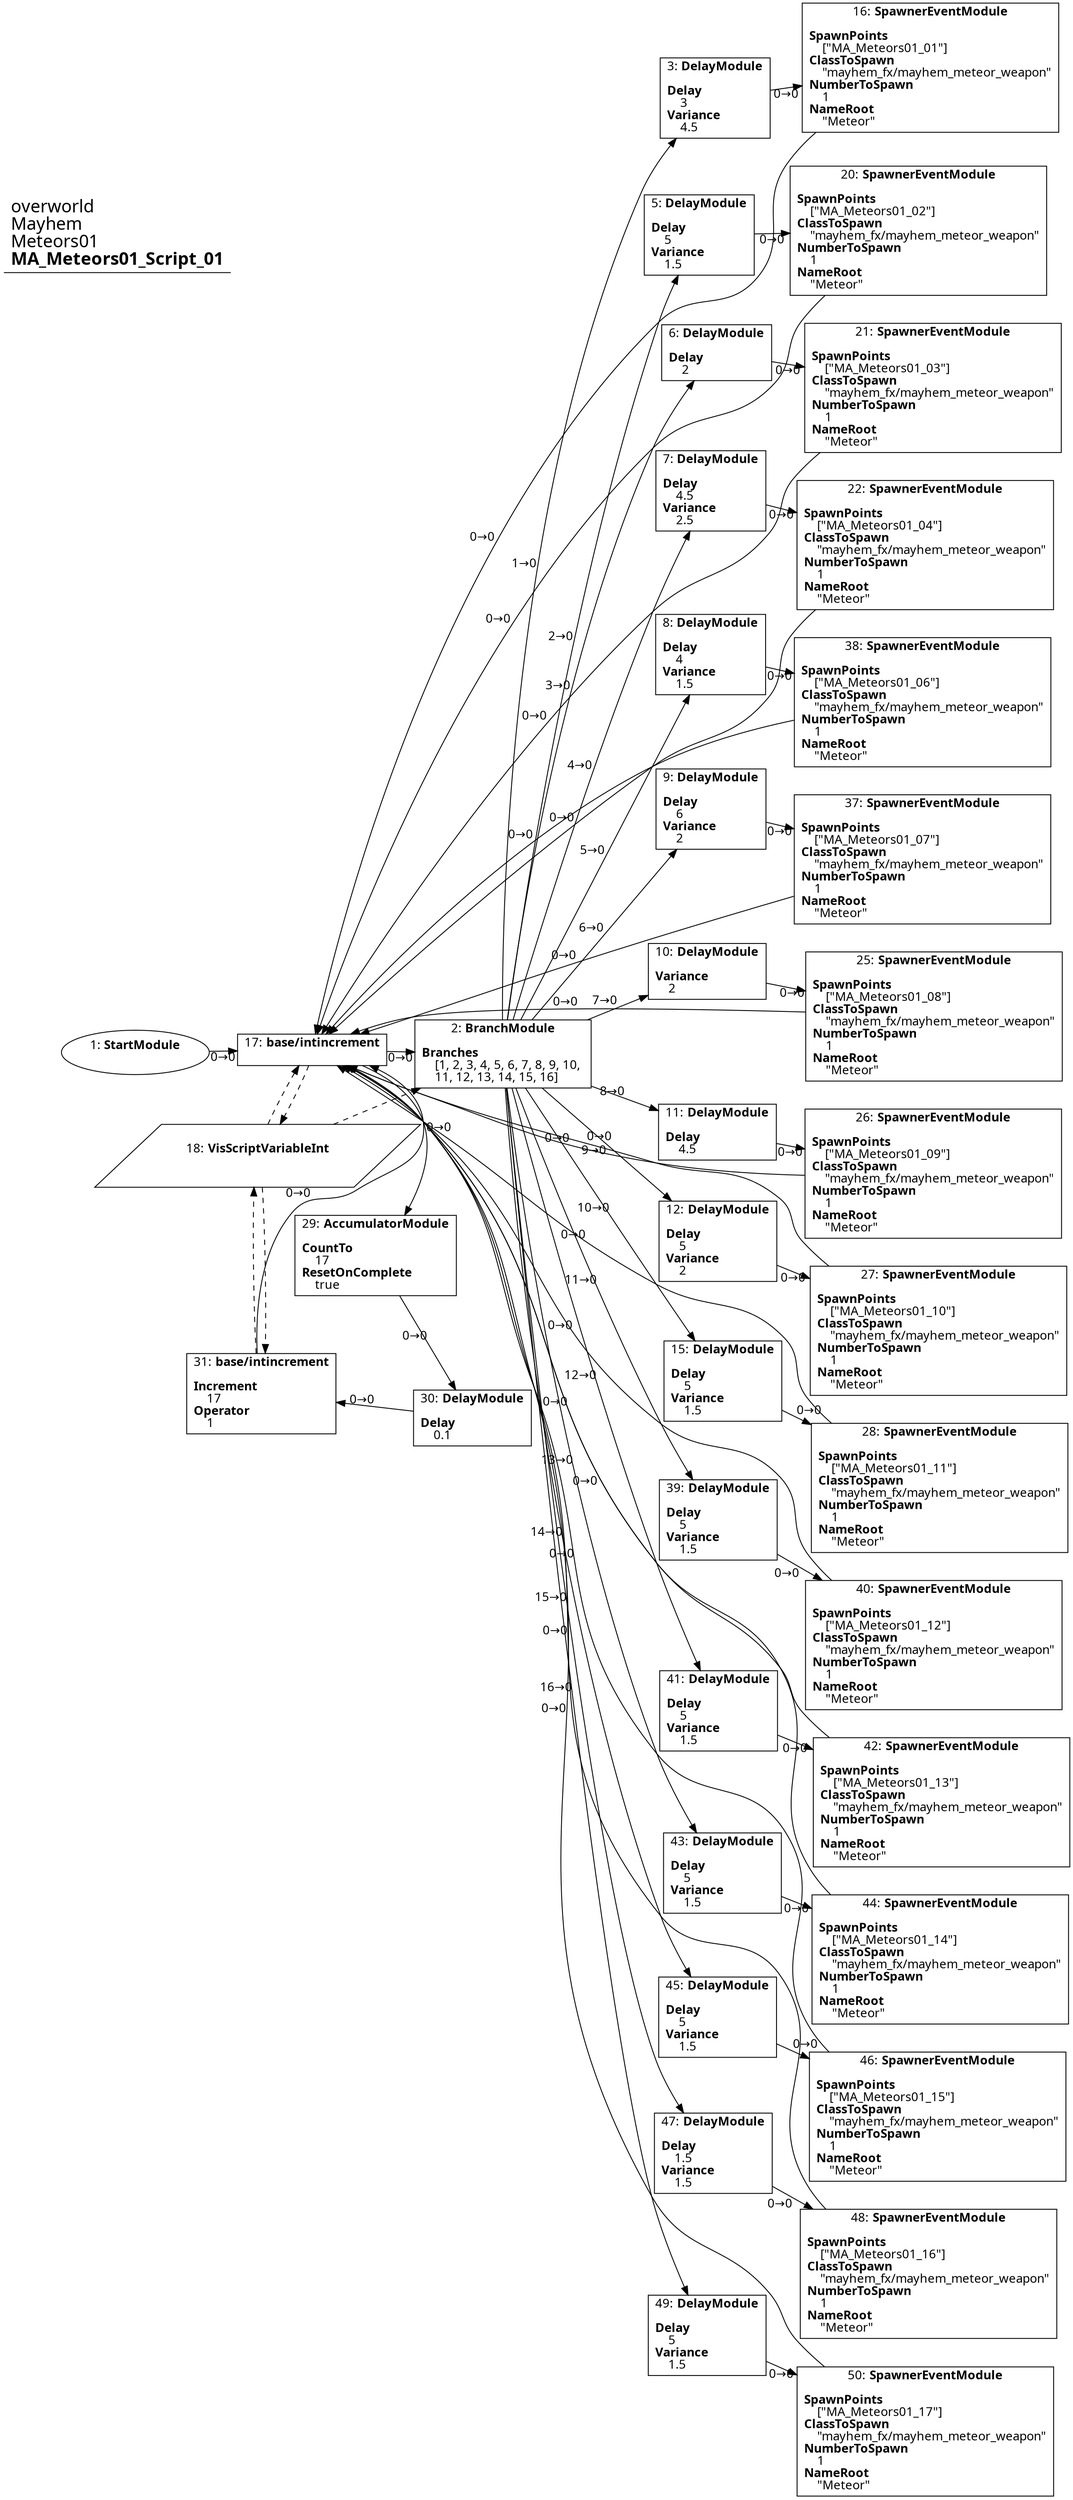 digraph {
    layout = fdp;
    overlap = prism;
    sep = "+16";
    splines = spline;

    node [ shape = box ];

    graph [ fontname = "Segoe UI" ];
    node [ fontname = "Segoe UI" ];
    edge [ fontname = "Segoe UI" ];

    1 [ label = <1: <b>StartModule</b><br/><br/>> ];
    1 [ shape = oval ]
    1 [ pos = "-0.208,-0.082!" ];
    1 -> 17 [ label = "0→0" ];

    2 [ label = <2: <b>BranchModule</b><br/><br/><b>Branches</b><br align="left"/>    [1, 2, 3, 4, 5, 6, 7, 8, 9, 10, <br align="left"/>    11, 12, 13, 14, 15, 16]<br align="left"/>> ];
    2 [ pos = "0.47800002,-0.083000004!" ];
    2 -> 5 [ label = "2→0" ];
    2 -> 6 [ label = "3→0" ];
    2 -> 7 [ label = "4→0" ];
    2 -> 8 [ label = "5→0" ];
    2 -> 10 [ label = "7→0" ];
    2 -> 11 [ label = "8→0" ];
    2 -> 12 [ label = "9→0" ];
    2 -> 15 [ label = "10→0" ];
    2 -> 39 [ label = "11→0" ];
    2 -> 41 [ label = "12→0" ];
    2 -> 43 [ label = "13→0" ];
    2 -> 45 [ label = "14→0" ];
    2 -> 47 [ label = "15→0" ];
    2 -> 49 [ label = "16→0" ];
    2 -> 3 [ label = "1→0" ];
    2 -> 9 [ label = "6→0" ];
    18 -> 2 [ style = dashed ];

    3 [ label = <3: <b>DelayModule</b><br/><br/><b>Delay</b><br align="left"/>    3<br align="left"/><b>Variance</b><br align="left"/>    4.5<br align="left"/>> ];
    3 [ pos = "1.013,1.1320001!" ];
    3 -> 16 [ label = "0→0" ];

    5 [ label = <5: <b>DelayModule</b><br/><br/><b>Delay</b><br align="left"/>    5<br align="left"/><b>Variance</b><br align="left"/>    1.5<br align="left"/>> ];
    5 [ pos = "1.0150001,0.92800003!" ];
    5 -> 20 [ label = "0→0" ];

    6 [ label = <6: <b>DelayModule</b><br/><br/><b>Delay</b><br align="left"/>    2<br align="left"/>> ];
    6 [ pos = "1.0150001,0.74600005!" ];
    6 -> 21 [ label = "0→0" ];

    7 [ label = <7: <b>DelayModule</b><br/><br/><b>Delay</b><br align="left"/>    4.5<br align="left"/><b>Variance</b><br align="left"/>    2.5<br align="left"/>> ];
    7 [ pos = "1.0150001,0.559!" ];
    7 -> 22 [ label = "0→0" ];

    8 [ label = <8: <b>DelayModule</b><br/><br/><b>Delay</b><br align="left"/>    4<br align="left"/><b>Variance</b><br align="left"/>    1.5<br align="left"/>> ];
    8 [ pos = "1.0150001,0.363!" ];
    8 -> 38 [ label = "0→0" ];

    9 [ label = <9: <b>DelayModule</b><br/><br/><b>Delay</b><br align="left"/>    6<br align="left"/><b>Variance</b><br align="left"/>    2<br align="left"/>> ];
    9 [ pos = "1.0150001,0.171!" ];
    9 -> 37 [ label = "0→0" ];

    10 [ label = <10: <b>DelayModule</b><br/><br/><b>Variance</b><br align="left"/>    2<br align="left"/>> ];
    10 [ pos = "1.011,-0.033!" ];
    10 -> 25 [ label = "0→0" ];

    11 [ label = <11: <b>DelayModule</b><br/><br/><b>Delay</b><br align="left"/>    4.5<br align="left"/>> ];
    11 [ pos = "1.011,-0.22000001!" ];
    11 -> 26 [ label = "0→0" ];

    12 [ label = <12: <b>DelayModule</b><br/><br/><b>Delay</b><br align="left"/>    5<br align="left"/><b>Variance</b><br align="left"/>    2<br align="left"/>> ];
    12 [ pos = "1.019,-0.409!" ];
    12 -> 27 [ label = "0→0" ];

    15 [ label = <15: <b>DelayModule</b><br/><br/><b>Delay</b><br align="left"/>    5<br align="left"/><b>Variance</b><br align="left"/>    1.5<br align="left"/>> ];
    15 [ pos = "1.021,-0.59800005!" ];
    15 -> 28 [ label = "0→0" ];

    16 [ label = <16: <b>SpawnerEventModule</b><br/><br/><b>SpawnPoints</b><br align="left"/>    [&quot;MA_Meteors01_01&quot;]<br align="left"/><b>ClassToSpawn</b><br align="left"/>    &quot;mayhem_fx/mayhem_meteor_weapon&quot;<br align="left"/><b>NumberToSpawn</b><br align="left"/>    1<br align="left"/><b>NameRoot</b><br align="left"/>    &quot;Meteor&quot;<br align="left"/>> ];
    16 [ pos = "1.2190001,1.131!" ];
    16 -> 17 [ label = "0→0" ];

    17 [ label = <17: <b>base/intincrement</b><br/><br/>> ];
    17 [ pos = "0.09900001,-0.082!" ];
    17 -> 2 [ label = "0→0" ];
    17 -> 29 [ label = "0→0" ];
    18 -> 17 [ style = dashed ];
    17 -> 18 [ style = dashed ];

    18 [ label = <18: <b>VisScriptVariableInt</b><br/><br/>> ];
    18 [ shape = parallelogram ]
    18 [ pos = "0.035,-0.30100003!" ];

    20 [ label = <20: <b>SpawnerEventModule</b><br/><br/><b>SpawnPoints</b><br align="left"/>    [&quot;MA_Meteors01_02&quot;]<br align="left"/><b>ClassToSpawn</b><br align="left"/>    &quot;mayhem_fx/mayhem_meteor_weapon&quot;<br align="left"/><b>NumberToSpawn</b><br align="left"/>    1<br align="left"/><b>NameRoot</b><br align="left"/>    &quot;Meteor&quot;<br align="left"/>> ];
    20 [ pos = "1.2240001,0.91200006!" ];
    20 -> 17 [ label = "0→0" ];

    21 [ label = <21: <b>SpawnerEventModule</b><br/><br/><b>SpawnPoints</b><br align="left"/>    [&quot;MA_Meteors01_03&quot;]<br align="left"/><b>ClassToSpawn</b><br align="left"/>    &quot;mayhem_fx/mayhem_meteor_weapon&quot;<br align="left"/><b>NumberToSpawn</b><br align="left"/>    1<br align="left"/><b>NameRoot</b><br align="left"/>    &quot;Meteor&quot;<br align="left"/>> ];
    21 [ pos = "1.23,0.70000005!" ];
    21 -> 17 [ label = "0→0" ];

    22 [ label = <22: <b>SpawnerEventModule</b><br/><br/><b>SpawnPoints</b><br align="left"/>    [&quot;MA_Meteors01_04&quot;]<br align="left"/><b>ClassToSpawn</b><br align="left"/>    &quot;mayhem_fx/mayhem_meteor_weapon&quot;<br align="left"/><b>NumberToSpawn</b><br align="left"/>    1<br align="left"/><b>NameRoot</b><br align="left"/>    &quot;Meteor&quot;<br align="left"/>> ];
    22 [ pos = "1.23,0.50200003!" ];
    22 -> 17 [ label = "0→0" ];

    25 [ label = <25: <b>SpawnerEventModule</b><br/><br/><b>SpawnPoints</b><br align="left"/>    [&quot;MA_Meteors01_08&quot;]<br align="left"/><b>ClassToSpawn</b><br align="left"/>    &quot;mayhem_fx/mayhem_meteor_weapon&quot;<br align="left"/><b>NumberToSpawn</b><br align="left"/>    1<br align="left"/><b>NameRoot</b><br align="left"/>    &quot;Meteor&quot;<br align="left"/>> ];
    25 [ pos = "1.2360001,-0.11100001!" ];
    25 -> 17 [ label = "0→0" ];

    26 [ label = <26: <b>SpawnerEventModule</b><br/><br/><b>SpawnPoints</b><br align="left"/>    [&quot;MA_Meteors01_09&quot;]<br align="left"/><b>ClassToSpawn</b><br align="left"/>    &quot;mayhem_fx/mayhem_meteor_weapon&quot;<br align="left"/><b>NumberToSpawn</b><br align="left"/>    1<br align="left"/><b>NameRoot</b><br align="left"/>    &quot;Meteor&quot;<br align="left"/>> ];
    26 [ pos = "1.238,-0.32200003!" ];
    26 -> 17 [ label = "0→0" ];

    27 [ label = <27: <b>SpawnerEventModule</b><br/><br/><b>SpawnPoints</b><br align="left"/>    [&quot;MA_Meteors01_10&quot;]<br align="left"/><b>ClassToSpawn</b><br align="left"/>    &quot;mayhem_fx/mayhem_meteor_weapon&quot;<br align="left"/><b>NumberToSpawn</b><br align="left"/>    1<br align="left"/><b>NameRoot</b><br align="left"/>    &quot;Meteor&quot;<br align="left"/>> ];
    27 [ pos = "1.246,-0.52900004!" ];
    27 -> 17 [ label = "0→0" ];

    28 [ label = <28: <b>SpawnerEventModule</b><br/><br/><b>SpawnPoints</b><br align="left"/>    [&quot;MA_Meteors01_11&quot;]<br align="left"/><b>ClassToSpawn</b><br align="left"/>    &quot;mayhem_fx/mayhem_meteor_weapon&quot;<br align="left"/><b>NumberToSpawn</b><br align="left"/>    1<br align="left"/><b>NameRoot</b><br align="left"/>    &quot;Meteor&quot;<br align="left"/>> ];
    28 [ pos = "1.25,-0.739!" ];
    28 -> 17 [ label = "0→0" ];

    29 [ label = <29: <b>AccumulatorModule</b><br/><br/><b>CountTo</b><br align="left"/>    17<br align="left"/><b>ResetOnComplete</b><br align="left"/>    true<br align="left"/>> ];
    29 [ pos = "0.19100001,-0.44500002!" ];
    29 -> 30 [ label = "0→0" ];

    30 [ label = <30: <b>DelayModule</b><br/><br/><b>Delay</b><br align="left"/>    0.1<br align="left"/>> ];
    30 [ pos = "0.46,-0.67200005!" ];
    30 -> 31 [ label = "0→0" ];

    31 [ label = <31: <b>base/intincrement</b><br/><br/><b>Increment</b><br align="left"/>    17<br align="left"/><b>Operator</b><br align="left"/>    1<br align="left"/>> ];
    31 [ pos = "0.013,-0.67300004!" ];
    31 -> 17 [ label = "0→0" ];
    18 -> 31 [ style = dashed ];
    31 -> 18 [ style = dashed ];

    37 [ label = <37: <b>SpawnerEventModule</b><br/><br/><b>SpawnPoints</b><br align="left"/>    [&quot;MA_Meteors01_07&quot;]<br align="left"/><b>ClassToSpawn</b><br align="left"/>    &quot;mayhem_fx/mayhem_meteor_weapon&quot;<br align="left"/><b>NumberToSpawn</b><br align="left"/>    1<br align="left"/><b>NameRoot</b><br align="left"/>    &quot;Meteor&quot;<br align="left"/>> ];
    37 [ pos = "1.2240001,0.1!" ];
    37 -> 17 [ label = "0→0" ];

    38 [ label = <38: <b>SpawnerEventModule</b><br/><br/><b>SpawnPoints</b><br align="left"/>    [&quot;MA_Meteors01_06&quot;]<br align="left"/><b>ClassToSpawn</b><br align="left"/>    &quot;mayhem_fx/mayhem_meteor_weapon&quot;<br align="left"/><b>NumberToSpawn</b><br align="left"/>    1<br align="left"/><b>NameRoot</b><br align="left"/>    &quot;Meteor&quot;<br align="left"/>> ];
    38 [ pos = "1.225,0.30200002!" ];
    38 -> 17 [ label = "0→0" ];

    39 [ label = <39: <b>DelayModule</b><br/><br/><b>Delay</b><br align="left"/>    5<br align="left"/><b>Variance</b><br align="left"/>    1.5<br align="left"/>> ];
    39 [ pos = "1.0200001,-0.832!" ];
    39 -> 40 [ label = "0→0" ];

    40 [ label = <40: <b>SpawnerEventModule</b><br/><br/><b>SpawnPoints</b><br align="left"/>    [&quot;MA_Meteors01_12&quot;]<br align="left"/><b>ClassToSpawn</b><br align="left"/>    &quot;mayhem_fx/mayhem_meteor_weapon&quot;<br align="left"/><b>NumberToSpawn</b><br align="left"/>    1<br align="left"/><b>NameRoot</b><br align="left"/>    &quot;Meteor&quot;<br align="left"/>> ];
    40 [ pos = "1.2470001,-0.97300005!" ];
    40 -> 17 [ label = "0→0" ];

    41 [ label = <41: <b>DelayModule</b><br/><br/><b>Delay</b><br align="left"/>    5<br align="left"/><b>Variance</b><br align="left"/>    1.5<br align="left"/>> ];
    41 [ pos = "1.0300001,-1.054!" ];
    41 -> 42 [ label = "0→0" ];

    42 [ label = <42: <b>SpawnerEventModule</b><br/><br/><b>SpawnPoints</b><br align="left"/>    [&quot;MA_Meteors01_13&quot;]<br align="left"/><b>ClassToSpawn</b><br align="left"/>    &quot;mayhem_fx/mayhem_meteor_weapon&quot;<br align="left"/><b>NumberToSpawn</b><br align="left"/>    1<br align="left"/><b>NameRoot</b><br align="left"/>    &quot;Meteor&quot;<br align="left"/>> ];
    42 [ pos = "1.2590001,-1.195!" ];
    42 -> 17 [ label = "0→0" ];

    43 [ label = <43: <b>DelayModule</b><br/><br/><b>Delay</b><br align="left"/>    5<br align="left"/><b>Variance</b><br align="left"/>    1.5<br align="left"/>> ];
    43 [ pos = "1.034,-1.2770001!" ];
    43 -> 44 [ label = "0→0" ];

    44 [ label = <44: <b>SpawnerEventModule</b><br/><br/><b>SpawnPoints</b><br align="left"/>    [&quot;MA_Meteors01_14&quot;]<br align="left"/><b>ClassToSpawn</b><br align="left"/>    &quot;mayhem_fx/mayhem_meteor_weapon&quot;<br align="left"/><b>NumberToSpawn</b><br align="left"/>    1<br align="left"/><b>NameRoot</b><br align="left"/>    &quot;Meteor&quot;<br align="left"/>> ];
    44 [ pos = "1.263,-1.4180001!" ];
    44 -> 17 [ label = "0→0" ];

    45 [ label = <45: <b>DelayModule</b><br/><br/><b>Delay</b><br align="left"/>    5<br align="left"/><b>Variance</b><br align="left"/>    1.5<br align="left"/>> ];
    45 [ pos = "1.036,-1.4840001!" ];
    45 -> 46 [ label = "0→0" ];

    46 [ label = <46: <b>SpawnerEventModule</b><br/><br/><b>SpawnPoints</b><br align="left"/>    [&quot;MA_Meteors01_15&quot;]<br align="left"/><b>ClassToSpawn</b><br align="left"/>    &quot;mayhem_fx/mayhem_meteor_weapon&quot;<br align="left"/><b>NumberToSpawn</b><br align="left"/>    1<br align="left"/><b>NameRoot</b><br align="left"/>    &quot;Meteor&quot;<br align="left"/>> ];
    46 [ pos = "1.263,-1.6250001!" ];
    46 -> 17 [ label = "0→0" ];

    47 [ label = <47: <b>DelayModule</b><br/><br/><b>Delay</b><br align="left"/>    1.5<br align="left"/><b>Variance</b><br align="left"/>    1.5<br align="left"/>> ];
    47 [ pos = "1.0320001,-1.6990001!" ];
    47 -> 48 [ label = "0→0" ];

    48 [ label = <48: <b>SpawnerEventModule</b><br/><br/><b>SpawnPoints</b><br align="left"/>    [&quot;MA_Meteors01_16&quot;]<br align="left"/><b>ClassToSpawn</b><br align="left"/>    &quot;mayhem_fx/mayhem_meteor_weapon&quot;<br align="left"/><b>NumberToSpawn</b><br align="left"/>    1<br align="left"/><b>NameRoot</b><br align="left"/>    &quot;Meteor&quot;<br align="left"/>> ];
    48 [ pos = "1.261,-1.84!" ];
    48 -> 17 [ label = "0→0" ];

    49 [ label = <49: <b>DelayModule</b><br/><br/><b>Delay</b><br align="left"/>    5<br align="left"/><b>Variance</b><br align="left"/>    1.5<br align="left"/>> ];
    49 [ pos = "1.0270001,-1.9190001!" ];
    49 -> 50 [ label = "0→0" ];

    50 [ label = <50: <b>SpawnerEventModule</b><br/><br/><b>SpawnPoints</b><br align="left"/>    [&quot;MA_Meteors01_17&quot;]<br align="left"/><b>ClassToSpawn</b><br align="left"/>    &quot;mayhem_fx/mayhem_meteor_weapon&quot;<br align="left"/><b>NumberToSpawn</b><br align="left"/>    1<br align="left"/><b>NameRoot</b><br align="left"/>    &quot;Meteor&quot;<br align="left"/>> ];
    50 [ pos = "1.256,-2.0600002!" ];
    50 -> 17 [ label = "0→0" ];

    title [ pos = "-0.209,1.133!" ];
    title [ shape = underline ];
    title [ label = <<font point-size="20">overworld<br align="left"/>Mayhem<br align="left"/>Meteors01<br align="left"/><b>MA_Meteors01_Script_01</b><br align="left"/></font>> ];
}
